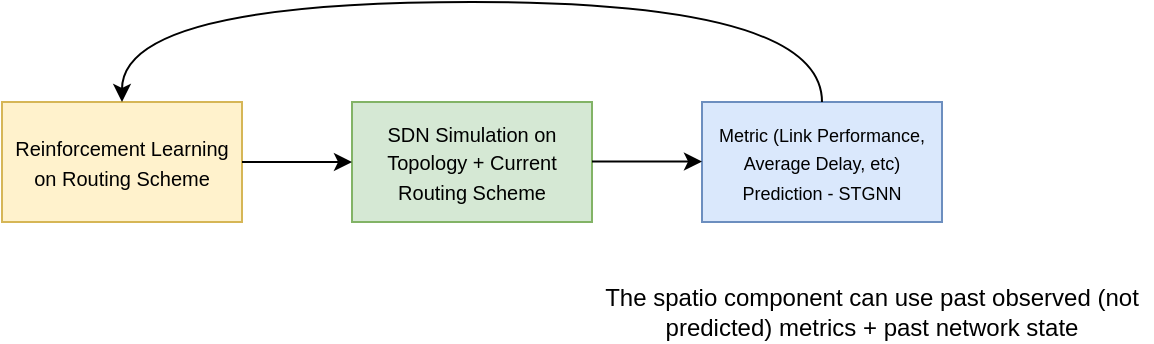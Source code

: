 <mxfile>
    <diagram id="ocVxUc5dOWaAGbIiqt6s" name="Page-1">
        <mxGraphModel dx="581" dy="641" grid="1" gridSize="10" guides="1" tooltips="1" connect="1" arrows="1" fold="1" page="1" pageScale="1" pageWidth="850" pageHeight="1100" math="0" shadow="0">
            <root>
                <mxCell id="0"/>
                <mxCell id="1" parent="0"/>
                <mxCell id="2" value="&lt;font style=&quot;font-size: 10px;&quot;&gt;SDN Simulation on Topology + Current Routing Scheme&lt;/font&gt;" style="whiteSpace=wrap;html=1;fillColor=#d5e8d4;strokeColor=#82b366;" parent="1" vertex="1">
                    <mxGeometry x="365" y="540" width="120" height="60" as="geometry"/>
                </mxCell>
                <mxCell id="3" value="&lt;font style=&quot;font-size: 9px;&quot;&gt;Metric (Link Performance, Average Delay, etc) Prediction - STGNN&lt;/font&gt;" style="whiteSpace=wrap;html=1;fillColor=#dae8fc;strokeColor=#6c8ebf;" parent="1" vertex="1">
                    <mxGeometry x="540" y="540" width="120" height="60" as="geometry"/>
                </mxCell>
                <mxCell id="4" value="&lt;font style=&quot;font-size: 10px;&quot;&gt;Reinforcement Learning on Routing Scheme&lt;/font&gt;" style="whiteSpace=wrap;html=1;fillColor=#fff2cc;strokeColor=#d6b656;" vertex="1" parent="1">
                    <mxGeometry x="190" y="540" width="120" height="60" as="geometry"/>
                </mxCell>
                <mxCell id="5" value="The spatio component can use past observed (not predicted) metrics + past network state" style="text;strokeColor=none;align=center;fillColor=none;html=1;verticalAlign=middle;whiteSpace=wrap;rounded=0;" vertex="1" parent="1">
                    <mxGeometry x="485" y="630" width="280" height="30" as="geometry"/>
                </mxCell>
                <mxCell id="6" value="" style="edgeStyle=none;orthogonalLoop=1;jettySize=auto;html=1;entryX=0;entryY=0.5;entryDx=0;entryDy=0;exitX=1;exitY=0.5;exitDx=0;exitDy=0;" edge="1" parent="1" source="4" target="2">
                    <mxGeometry width="100" relative="1" as="geometry">
                        <mxPoint x="280" y="710" as="sourcePoint"/>
                        <mxPoint x="380" y="710" as="targetPoint"/>
                        <Array as="points"/>
                    </mxGeometry>
                </mxCell>
                <mxCell id="7" value="" style="edgeStyle=none;orthogonalLoop=1;jettySize=auto;html=1;entryX=0;entryY=0.5;entryDx=0;entryDy=0;exitX=1;exitY=0.5;exitDx=0;exitDy=0;" edge="1" parent="1">
                    <mxGeometry width="100" relative="1" as="geometry">
                        <mxPoint x="485" y="569.76" as="sourcePoint"/>
                        <mxPoint x="540" y="569.76" as="targetPoint"/>
                        <Array as="points"/>
                    </mxGeometry>
                </mxCell>
                <mxCell id="8" value="" style="edgeStyle=orthogonalEdgeStyle;orthogonalLoop=1;jettySize=auto;html=1;entryX=0.5;entryY=0;entryDx=0;entryDy=0;exitX=0.5;exitY=0;exitDx=0;exitDy=0;curved=1;" edge="1" parent="1" source="3" target="4">
                    <mxGeometry width="100" relative="1" as="geometry">
                        <mxPoint x="330" y="590" as="sourcePoint"/>
                        <mxPoint x="385" y="590" as="targetPoint"/>
                        <Array as="points">
                            <mxPoint x="600" y="490"/>
                            <mxPoint x="250" y="490"/>
                        </Array>
                    </mxGeometry>
                </mxCell>
            </root>
        </mxGraphModel>
    </diagram>
</mxfile>